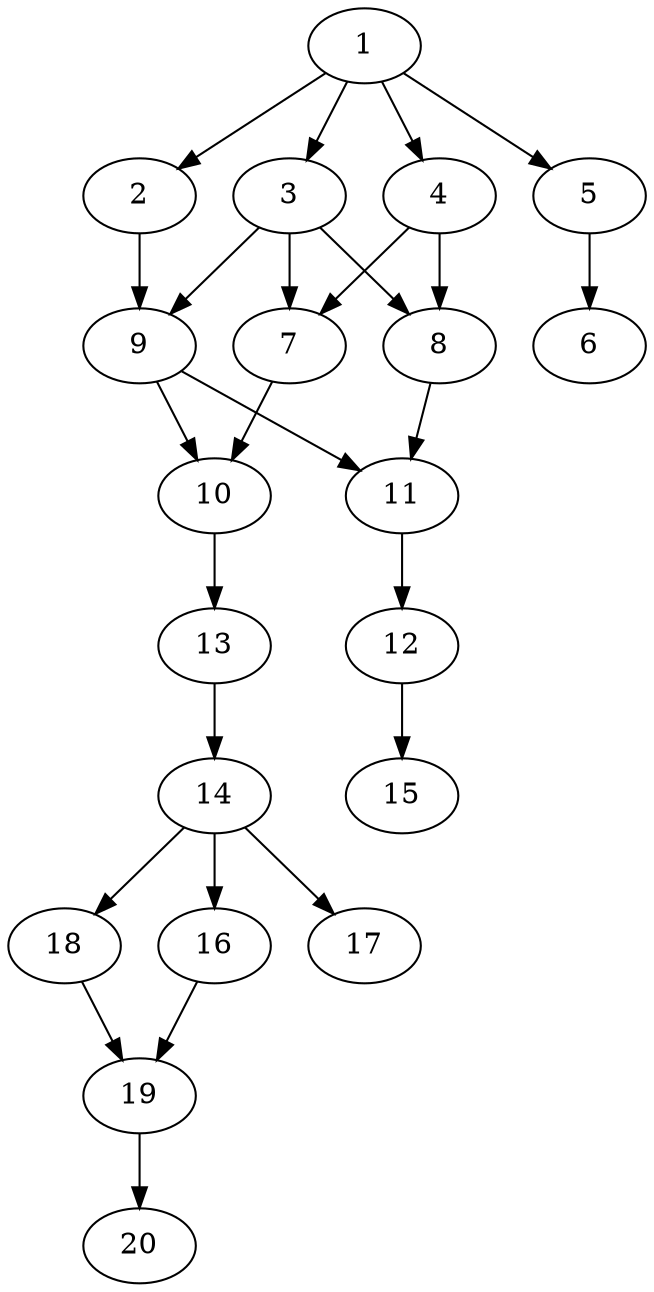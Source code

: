 // DAG automatically generated by daggen at Sat Jul 27 15:35:20 2019
// ./daggen --dot -n 20 --ccr 0.3 --fat 0.4 --regular 0.5 --density 0.5 --mindata 5242880 --maxdata 52428800 
digraph G {
  1 [size="116029440", alpha="0.07", expect_size="34808832"] 
  1 -> 2 [size ="34808832"]
  1 -> 3 [size ="34808832"]
  1 -> 4 [size ="34808832"]
  1 -> 5 [size ="34808832"]
  2 [size="69969920", alpha="0.13", expect_size="20990976"] 
  2 -> 9 [size ="20990976"]
  3 [size="27262293", alpha="0.06", expect_size="8178688"] 
  3 -> 7 [size ="8178688"]
  3 -> 8 [size ="8178688"]
  3 -> 9 [size ="8178688"]
  4 [size="150469973", alpha="0.06", expect_size="45140992"] 
  4 -> 7 [size ="45140992"]
  4 -> 8 [size ="45140992"]
  5 [size="85265067", alpha="0.06", expect_size="25579520"] 
  5 -> 6 [size ="25579520"]
  6 [size="103874560", alpha="0.18", expect_size="31162368"] 
  7 [size="69836800", alpha="0.04", expect_size="20951040"] 
  7 -> 10 [size ="20951040"]
  8 [size="91310080", alpha="0.03", expect_size="27393024"] 
  8 -> 11 [size ="27393024"]
  9 [size="79039147", alpha="0.09", expect_size="23711744"] 
  9 -> 10 [size ="23711744"]
  9 -> 11 [size ="23711744"]
  10 [size="156832427", alpha="0.12", expect_size="47049728"] 
  10 -> 13 [size ="47049728"]
  11 [size="79677440", alpha="0.14", expect_size="23903232"] 
  11 -> 12 [size ="23903232"]
  12 [size="134877867", alpha="0.10", expect_size="40463360"] 
  12 -> 15 [size ="40463360"]
  13 [size="81107627", alpha="0.03", expect_size="24332288"] 
  13 -> 14 [size ="24332288"]
  14 [size="131208533", alpha="0.09", expect_size="39362560"] 
  14 -> 16 [size ="39362560"]
  14 -> 17 [size ="39362560"]
  14 -> 18 [size ="39362560"]
  15 [size="17599147", alpha="0.09", expect_size="5279744"] 
  16 [size="67112960", alpha="0.16", expect_size="20133888"] 
  16 -> 19 [size ="20133888"]
  17 [size="54282240", alpha="0.15", expect_size="16284672"] 
  18 [size="82899627", alpha="0.15", expect_size="24869888"] 
  18 -> 19 [size ="24869888"]
  19 [size="104055467", alpha="0.04", expect_size="31216640"] 
  19 -> 20 [size ="31216640"]
  20 [size="171079680", alpha="0.04", expect_size="51323904"] 
}
